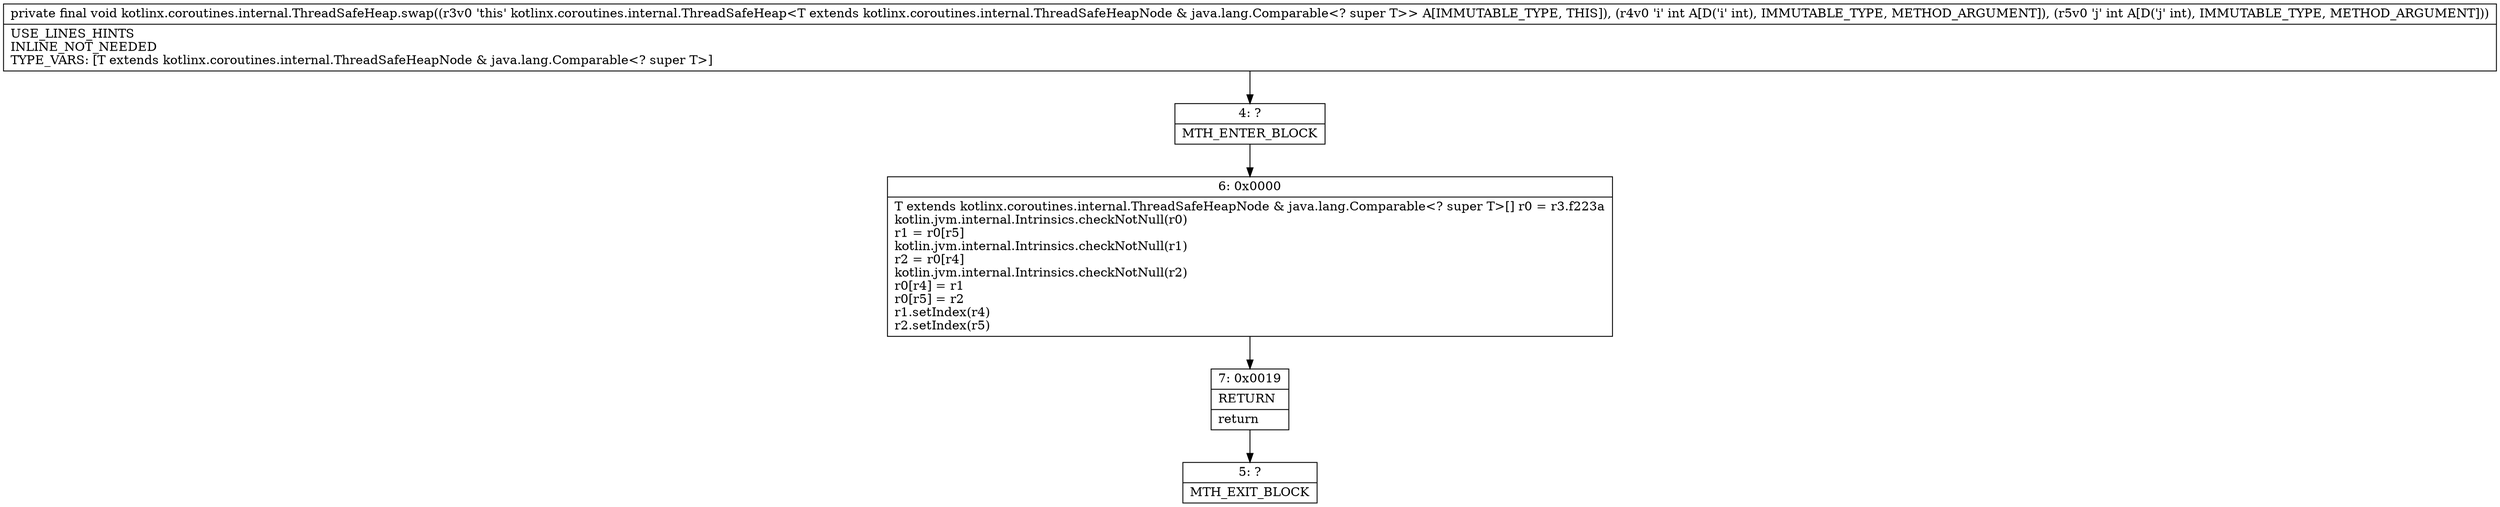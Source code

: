 digraph "CFG forkotlinx.coroutines.internal.ThreadSafeHeap.swap(II)V" {
Node_4 [shape=record,label="{4\:\ ?|MTH_ENTER_BLOCK\l}"];
Node_6 [shape=record,label="{6\:\ 0x0000|T extends kotlinx.coroutines.internal.ThreadSafeHeapNode & java.lang.Comparable\<? super T\>[] r0 = r3.f223a\lkotlin.jvm.internal.Intrinsics.checkNotNull(r0)\lr1 = r0[r5]\lkotlin.jvm.internal.Intrinsics.checkNotNull(r1)\lr2 = r0[r4]\lkotlin.jvm.internal.Intrinsics.checkNotNull(r2)\lr0[r4] = r1\lr0[r5] = r2\lr1.setIndex(r4)\lr2.setIndex(r5)\l}"];
Node_7 [shape=record,label="{7\:\ 0x0019|RETURN\l|return\l}"];
Node_5 [shape=record,label="{5\:\ ?|MTH_EXIT_BLOCK\l}"];
MethodNode[shape=record,label="{private final void kotlinx.coroutines.internal.ThreadSafeHeap.swap((r3v0 'this' kotlinx.coroutines.internal.ThreadSafeHeap\<T extends kotlinx.coroutines.internal.ThreadSafeHeapNode & java.lang.Comparable\<? super T\>\> A[IMMUTABLE_TYPE, THIS]), (r4v0 'i' int A[D('i' int), IMMUTABLE_TYPE, METHOD_ARGUMENT]), (r5v0 'j' int A[D('j' int), IMMUTABLE_TYPE, METHOD_ARGUMENT]))  | USE_LINES_HINTS\lINLINE_NOT_NEEDED\lTYPE_VARS: [T extends kotlinx.coroutines.internal.ThreadSafeHeapNode & java.lang.Comparable\<? super T\>]\l}"];
MethodNode -> Node_4;Node_4 -> Node_6;
Node_6 -> Node_7;
Node_7 -> Node_5;
}

